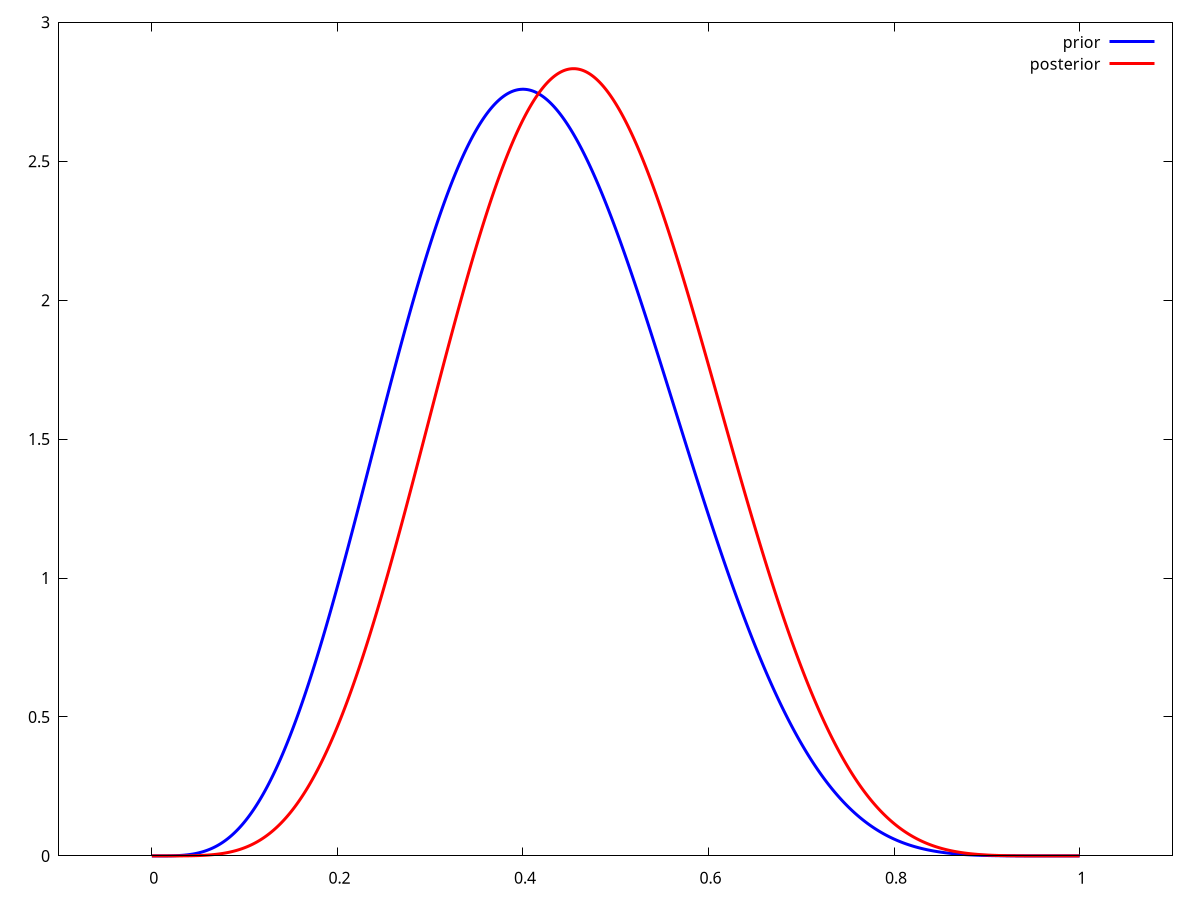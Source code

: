 beta(x, y) = (gamma(x) * gamma(y)) / gamma(x + y)

binom(x, a, b) = x < 0 ? NaN : x > 1 ? NaN : x**a * (1 - x)**b / beta(a + 1, b + 1)

f(x) = x < 0 ? NaN : x > 1 ? NaN : x**4 * (1 - x)**6 / beta(5, 7)
g(x) = x < 0 ? NaN : x > 1 ? NaN : x**5 * (1 - x)**6 / beta(6, 7)
# g(x) = x < 0 ? 0 : x > 1 ? 0 : x**15 * (1 - x)**6 * 1193808
# g(x) = x < 0 ? 0 : x > 1 ? 0 : x**55 * (1 - x)**6 * 3442573064
g(x) = x < 0 ? 0 : x > 1 ? 0 : x**50 * (1 - x)**50 / beta(51, 51)

set xrange [-0.1:1.1]
set samples 10000

plot binom(x, 4, 6) title "prior" with lines linestyle 1 linewidth 3 linecolor 'blue', \
    binom(x, 5, 6) title "posterior" with lines linestyle 1 linewidth 3 linecolor 'red'
